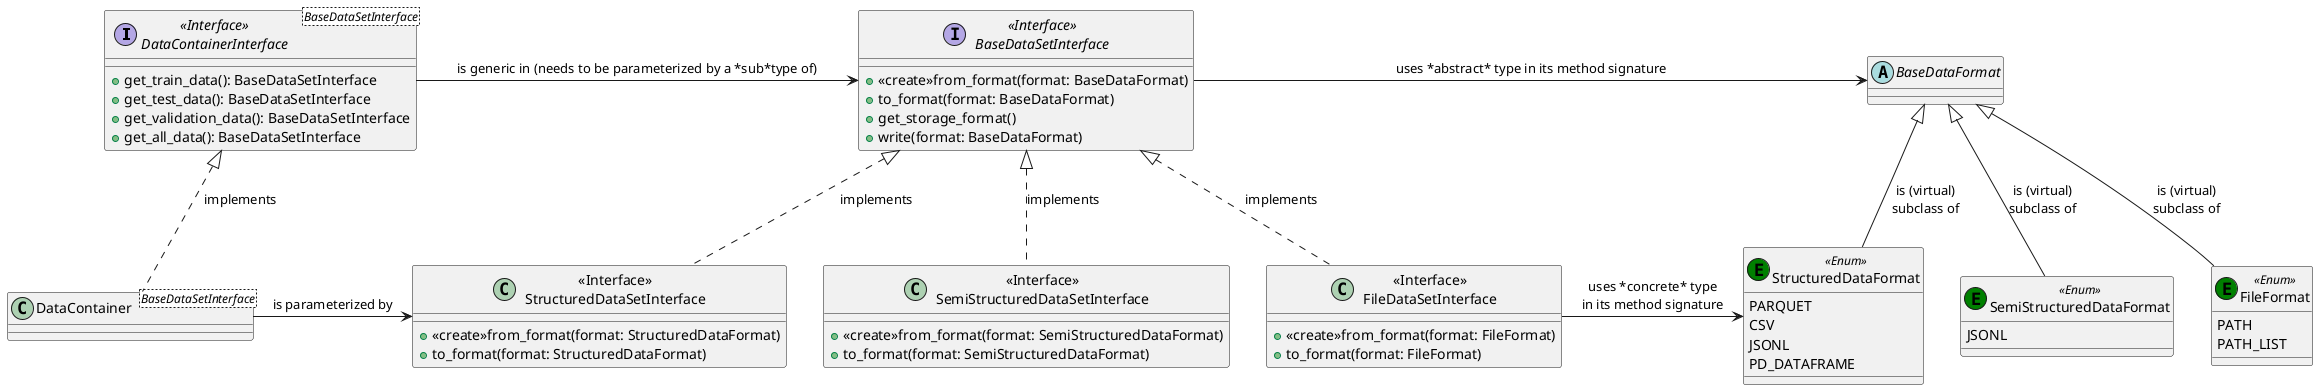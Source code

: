 @startuml

interface "<<Interface>>\nDataContainerInterface" <BaseDataSetInterface> {
  +get_train_data(): BaseDataSetInterface
  +get_test_data(): BaseDataSetInterface
  +get_validation_data(): BaseDataSetInterface
  +get_all_data(): BaseDataSetInterface
}

class DataContainer <BaseDataSetInterface> {
}
"<<Interface>>\nDataContainerInterface" <|.. DataContainer : implements


interface "<<Interface>>\nBaseDataSetInterface" {
  +<<create>>from_format(format: BaseDataFormat)
  +to_format(format: BaseDataFormat)
  +get_storage_format()
  +write(format: BaseDataFormat)

}

"<<Interface>>\nDataContainerInterface" -right-> "<<Interface>>\nBaseDataSetInterface": is generic in (needs to be parameterized by a *sub*type of)

class "<<Interface>>\nStructuredDataSetInterface"{
  +<<create>>from_format(format: StructuredDataFormat)
  +to_format(format: StructuredDataFormat)
}

class "<<Interface>>\nSemiStructuredDataSetInterface"{
  +<<create>>from_format(format: SemiStructuredDataFormat)
  +to_format(format: SemiStructuredDataFormat)
}

class "<<Interface>>\nFileDataSetInterface" {
  +<<create>>from_format(format: FileFormat)
  +to_format(format: FileFormat)
}

"<<Interface>>\nBaseDataSetInterface" <|.. "<<Interface>>\nStructuredDataSetInterface" : implements
"<<Interface>>\nBaseDataSetInterface" <|.. "<<Interface>>\nSemiStructuredDataSetInterface" : implements
"<<Interface>>\nBaseDataSetInterface" <|.. "<<Interface>>\nFileDataSetInterface" : implements

"<<Interface>>\nFileDataSetInterface" -right-> StructuredDataFormat : uses *concrete* type\nin its method signature

DataContainer -right-> "<<Interface>>\nStructuredDataSetInterface" : is parameterized by

abstract class BaseDataFormat

enum StructuredDataFormat << (E,green) Enum >> {
  PARQUET
  CSV
  JSONL
  PD_DATAFRAME
}

enum SemiStructuredDataFormat << (E,green) Enum >> {
  JSONL
}

enum FileFormat << (E,green) Enum >> {
  PATH
  PATH_LIST
}

BaseDataFormat <|-- StructuredDataFormat : is (virtual)\nsubclass of
BaseDataFormat <|-- SemiStructuredDataFormat : is (virtual)\nsubclass of
BaseDataFormat <|-- FileFormat : is (virtual)\nsubclass of

'Hidden arrow to fix left-to-right order of enums
StructuredDataFormat -[hidden]right-> SemiStructuredDataFormat

"<<Interface>>\nBaseDataSetInterface" -right-> BaseDataFormat : uses *abstract* type in its method signature

@enduml

